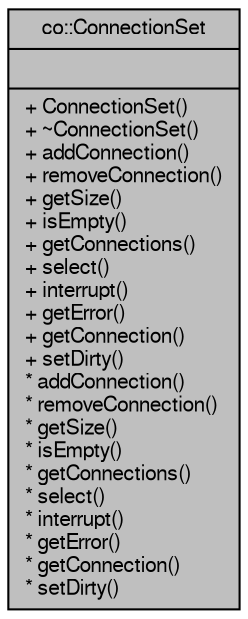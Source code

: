 digraph G
{
  edge [fontname="FreeSans",fontsize="10",labelfontname="FreeSans",labelfontsize="10"];
  node [fontname="FreeSans",fontsize="10",shape=record];
  Node1 [label="{co::ConnectionSet\n||+ ConnectionSet()\l+ ~ConnectionSet()\l+ addConnection()\l+ removeConnection()\l+ getSize()\l+ isEmpty()\l+ getConnections()\l+ select()\l+ interrupt()\l+ getError()\l+ getConnection()\l+ setDirty()\l* addConnection()\l* removeConnection()\l* getSize()\l* isEmpty()\l* getConnections()\l* select()\l* interrupt()\l* getError()\l* getConnection()\l* setDirty()\l}",height=0.2,width=0.4,color="black", fillcolor="grey75", style="filled" fontcolor="black"];
}
